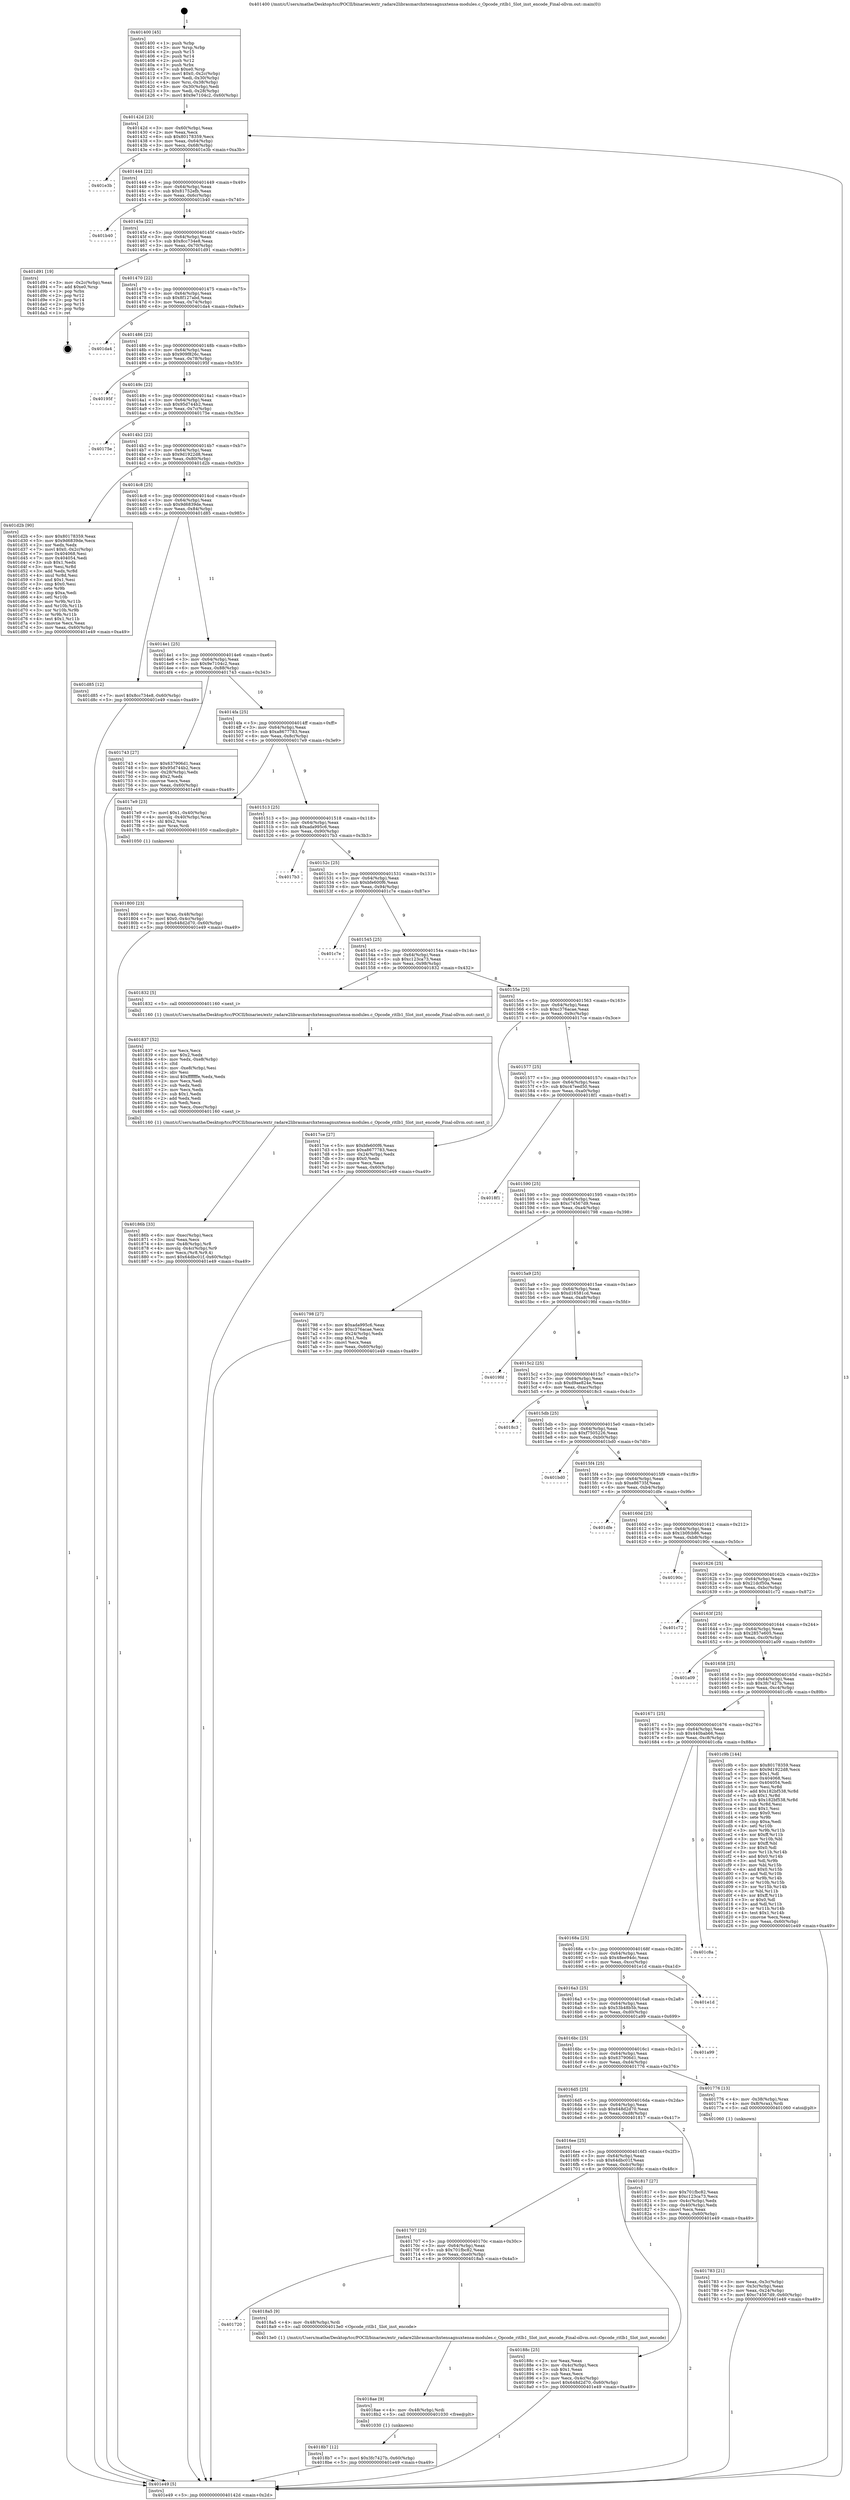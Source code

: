 digraph "0x401400" {
  label = "0x401400 (/mnt/c/Users/mathe/Desktop/tcc/POCII/binaries/extr_radare2librasmarchxtensagnuxtensa-modules.c_Opcode_ritlb1_Slot_inst_encode_Final-ollvm.out::main(0))"
  labelloc = "t"
  node[shape=record]

  Entry [label="",width=0.3,height=0.3,shape=circle,fillcolor=black,style=filled]
  "0x40142d" [label="{
     0x40142d [23]\l
     | [instrs]\l
     &nbsp;&nbsp;0x40142d \<+3\>: mov -0x60(%rbp),%eax\l
     &nbsp;&nbsp;0x401430 \<+2\>: mov %eax,%ecx\l
     &nbsp;&nbsp;0x401432 \<+6\>: sub $0x80178359,%ecx\l
     &nbsp;&nbsp;0x401438 \<+3\>: mov %eax,-0x64(%rbp)\l
     &nbsp;&nbsp;0x40143b \<+3\>: mov %ecx,-0x68(%rbp)\l
     &nbsp;&nbsp;0x40143e \<+6\>: je 0000000000401e3b \<main+0xa3b\>\l
  }"]
  "0x401e3b" [label="{
     0x401e3b\l
  }", style=dashed]
  "0x401444" [label="{
     0x401444 [22]\l
     | [instrs]\l
     &nbsp;&nbsp;0x401444 \<+5\>: jmp 0000000000401449 \<main+0x49\>\l
     &nbsp;&nbsp;0x401449 \<+3\>: mov -0x64(%rbp),%eax\l
     &nbsp;&nbsp;0x40144c \<+5\>: sub $0x81752efb,%eax\l
     &nbsp;&nbsp;0x401451 \<+3\>: mov %eax,-0x6c(%rbp)\l
     &nbsp;&nbsp;0x401454 \<+6\>: je 0000000000401b40 \<main+0x740\>\l
  }"]
  Exit [label="",width=0.3,height=0.3,shape=circle,fillcolor=black,style=filled,peripheries=2]
  "0x401b40" [label="{
     0x401b40\l
  }", style=dashed]
  "0x40145a" [label="{
     0x40145a [22]\l
     | [instrs]\l
     &nbsp;&nbsp;0x40145a \<+5\>: jmp 000000000040145f \<main+0x5f\>\l
     &nbsp;&nbsp;0x40145f \<+3\>: mov -0x64(%rbp),%eax\l
     &nbsp;&nbsp;0x401462 \<+5\>: sub $0x8cc734e8,%eax\l
     &nbsp;&nbsp;0x401467 \<+3\>: mov %eax,-0x70(%rbp)\l
     &nbsp;&nbsp;0x40146a \<+6\>: je 0000000000401d91 \<main+0x991\>\l
  }"]
  "0x4018b7" [label="{
     0x4018b7 [12]\l
     | [instrs]\l
     &nbsp;&nbsp;0x4018b7 \<+7\>: movl $0x3fc7427b,-0x60(%rbp)\l
     &nbsp;&nbsp;0x4018be \<+5\>: jmp 0000000000401e49 \<main+0xa49\>\l
  }"]
  "0x401d91" [label="{
     0x401d91 [19]\l
     | [instrs]\l
     &nbsp;&nbsp;0x401d91 \<+3\>: mov -0x2c(%rbp),%eax\l
     &nbsp;&nbsp;0x401d94 \<+7\>: add $0xe0,%rsp\l
     &nbsp;&nbsp;0x401d9b \<+1\>: pop %rbx\l
     &nbsp;&nbsp;0x401d9c \<+2\>: pop %r12\l
     &nbsp;&nbsp;0x401d9e \<+2\>: pop %r14\l
     &nbsp;&nbsp;0x401da0 \<+2\>: pop %r15\l
     &nbsp;&nbsp;0x401da2 \<+1\>: pop %rbp\l
     &nbsp;&nbsp;0x401da3 \<+1\>: ret\l
  }"]
  "0x401470" [label="{
     0x401470 [22]\l
     | [instrs]\l
     &nbsp;&nbsp;0x401470 \<+5\>: jmp 0000000000401475 \<main+0x75\>\l
     &nbsp;&nbsp;0x401475 \<+3\>: mov -0x64(%rbp),%eax\l
     &nbsp;&nbsp;0x401478 \<+5\>: sub $0x8f127abd,%eax\l
     &nbsp;&nbsp;0x40147d \<+3\>: mov %eax,-0x74(%rbp)\l
     &nbsp;&nbsp;0x401480 \<+6\>: je 0000000000401da4 \<main+0x9a4\>\l
  }"]
  "0x4018ae" [label="{
     0x4018ae [9]\l
     | [instrs]\l
     &nbsp;&nbsp;0x4018ae \<+4\>: mov -0x48(%rbp),%rdi\l
     &nbsp;&nbsp;0x4018b2 \<+5\>: call 0000000000401030 \<free@plt\>\l
     | [calls]\l
     &nbsp;&nbsp;0x401030 \{1\} (unknown)\l
  }"]
  "0x401da4" [label="{
     0x401da4\l
  }", style=dashed]
  "0x401486" [label="{
     0x401486 [22]\l
     | [instrs]\l
     &nbsp;&nbsp;0x401486 \<+5\>: jmp 000000000040148b \<main+0x8b\>\l
     &nbsp;&nbsp;0x40148b \<+3\>: mov -0x64(%rbp),%eax\l
     &nbsp;&nbsp;0x40148e \<+5\>: sub $0x909f826c,%eax\l
     &nbsp;&nbsp;0x401493 \<+3\>: mov %eax,-0x78(%rbp)\l
     &nbsp;&nbsp;0x401496 \<+6\>: je 000000000040195f \<main+0x55f\>\l
  }"]
  "0x401720" [label="{
     0x401720\l
  }", style=dashed]
  "0x40195f" [label="{
     0x40195f\l
  }", style=dashed]
  "0x40149c" [label="{
     0x40149c [22]\l
     | [instrs]\l
     &nbsp;&nbsp;0x40149c \<+5\>: jmp 00000000004014a1 \<main+0xa1\>\l
     &nbsp;&nbsp;0x4014a1 \<+3\>: mov -0x64(%rbp),%eax\l
     &nbsp;&nbsp;0x4014a4 \<+5\>: sub $0x95d744b2,%eax\l
     &nbsp;&nbsp;0x4014a9 \<+3\>: mov %eax,-0x7c(%rbp)\l
     &nbsp;&nbsp;0x4014ac \<+6\>: je 000000000040175e \<main+0x35e\>\l
  }"]
  "0x4018a5" [label="{
     0x4018a5 [9]\l
     | [instrs]\l
     &nbsp;&nbsp;0x4018a5 \<+4\>: mov -0x48(%rbp),%rdi\l
     &nbsp;&nbsp;0x4018a9 \<+5\>: call 00000000004013e0 \<Opcode_ritlb1_Slot_inst_encode\>\l
     | [calls]\l
     &nbsp;&nbsp;0x4013e0 \{1\} (/mnt/c/Users/mathe/Desktop/tcc/POCII/binaries/extr_radare2librasmarchxtensagnuxtensa-modules.c_Opcode_ritlb1_Slot_inst_encode_Final-ollvm.out::Opcode_ritlb1_Slot_inst_encode)\l
  }"]
  "0x40175e" [label="{
     0x40175e\l
  }", style=dashed]
  "0x4014b2" [label="{
     0x4014b2 [22]\l
     | [instrs]\l
     &nbsp;&nbsp;0x4014b2 \<+5\>: jmp 00000000004014b7 \<main+0xb7\>\l
     &nbsp;&nbsp;0x4014b7 \<+3\>: mov -0x64(%rbp),%eax\l
     &nbsp;&nbsp;0x4014ba \<+5\>: sub $0x9d1922d8,%eax\l
     &nbsp;&nbsp;0x4014bf \<+3\>: mov %eax,-0x80(%rbp)\l
     &nbsp;&nbsp;0x4014c2 \<+6\>: je 0000000000401d2b \<main+0x92b\>\l
  }"]
  "0x401707" [label="{
     0x401707 [25]\l
     | [instrs]\l
     &nbsp;&nbsp;0x401707 \<+5\>: jmp 000000000040170c \<main+0x30c\>\l
     &nbsp;&nbsp;0x40170c \<+3\>: mov -0x64(%rbp),%eax\l
     &nbsp;&nbsp;0x40170f \<+5\>: sub $0x701fbc82,%eax\l
     &nbsp;&nbsp;0x401714 \<+6\>: mov %eax,-0xe0(%rbp)\l
     &nbsp;&nbsp;0x40171a \<+6\>: je 00000000004018a5 \<main+0x4a5\>\l
  }"]
  "0x401d2b" [label="{
     0x401d2b [90]\l
     | [instrs]\l
     &nbsp;&nbsp;0x401d2b \<+5\>: mov $0x80178359,%eax\l
     &nbsp;&nbsp;0x401d30 \<+5\>: mov $0x9d6839de,%ecx\l
     &nbsp;&nbsp;0x401d35 \<+2\>: xor %edx,%edx\l
     &nbsp;&nbsp;0x401d37 \<+7\>: movl $0x0,-0x2c(%rbp)\l
     &nbsp;&nbsp;0x401d3e \<+7\>: mov 0x404068,%esi\l
     &nbsp;&nbsp;0x401d45 \<+7\>: mov 0x404054,%edi\l
     &nbsp;&nbsp;0x401d4c \<+3\>: sub $0x1,%edx\l
     &nbsp;&nbsp;0x401d4f \<+3\>: mov %esi,%r8d\l
     &nbsp;&nbsp;0x401d52 \<+3\>: add %edx,%r8d\l
     &nbsp;&nbsp;0x401d55 \<+4\>: imul %r8d,%esi\l
     &nbsp;&nbsp;0x401d59 \<+3\>: and $0x1,%esi\l
     &nbsp;&nbsp;0x401d5c \<+3\>: cmp $0x0,%esi\l
     &nbsp;&nbsp;0x401d5f \<+4\>: sete %r9b\l
     &nbsp;&nbsp;0x401d63 \<+3\>: cmp $0xa,%edi\l
     &nbsp;&nbsp;0x401d66 \<+4\>: setl %r10b\l
     &nbsp;&nbsp;0x401d6a \<+3\>: mov %r9b,%r11b\l
     &nbsp;&nbsp;0x401d6d \<+3\>: and %r10b,%r11b\l
     &nbsp;&nbsp;0x401d70 \<+3\>: xor %r10b,%r9b\l
     &nbsp;&nbsp;0x401d73 \<+3\>: or %r9b,%r11b\l
     &nbsp;&nbsp;0x401d76 \<+4\>: test $0x1,%r11b\l
     &nbsp;&nbsp;0x401d7a \<+3\>: cmovne %ecx,%eax\l
     &nbsp;&nbsp;0x401d7d \<+3\>: mov %eax,-0x60(%rbp)\l
     &nbsp;&nbsp;0x401d80 \<+5\>: jmp 0000000000401e49 \<main+0xa49\>\l
  }"]
  "0x4014c8" [label="{
     0x4014c8 [25]\l
     | [instrs]\l
     &nbsp;&nbsp;0x4014c8 \<+5\>: jmp 00000000004014cd \<main+0xcd\>\l
     &nbsp;&nbsp;0x4014cd \<+3\>: mov -0x64(%rbp),%eax\l
     &nbsp;&nbsp;0x4014d0 \<+5\>: sub $0x9d6839de,%eax\l
     &nbsp;&nbsp;0x4014d5 \<+6\>: mov %eax,-0x84(%rbp)\l
     &nbsp;&nbsp;0x4014db \<+6\>: je 0000000000401d85 \<main+0x985\>\l
  }"]
  "0x40188c" [label="{
     0x40188c [25]\l
     | [instrs]\l
     &nbsp;&nbsp;0x40188c \<+2\>: xor %eax,%eax\l
     &nbsp;&nbsp;0x40188e \<+3\>: mov -0x4c(%rbp),%ecx\l
     &nbsp;&nbsp;0x401891 \<+3\>: sub $0x1,%eax\l
     &nbsp;&nbsp;0x401894 \<+2\>: sub %eax,%ecx\l
     &nbsp;&nbsp;0x401896 \<+3\>: mov %ecx,-0x4c(%rbp)\l
     &nbsp;&nbsp;0x401899 \<+7\>: movl $0x648d2d70,-0x60(%rbp)\l
     &nbsp;&nbsp;0x4018a0 \<+5\>: jmp 0000000000401e49 \<main+0xa49\>\l
  }"]
  "0x401d85" [label="{
     0x401d85 [12]\l
     | [instrs]\l
     &nbsp;&nbsp;0x401d85 \<+7\>: movl $0x8cc734e8,-0x60(%rbp)\l
     &nbsp;&nbsp;0x401d8c \<+5\>: jmp 0000000000401e49 \<main+0xa49\>\l
  }"]
  "0x4014e1" [label="{
     0x4014e1 [25]\l
     | [instrs]\l
     &nbsp;&nbsp;0x4014e1 \<+5\>: jmp 00000000004014e6 \<main+0xe6\>\l
     &nbsp;&nbsp;0x4014e6 \<+3\>: mov -0x64(%rbp),%eax\l
     &nbsp;&nbsp;0x4014e9 \<+5\>: sub $0x9e7104c2,%eax\l
     &nbsp;&nbsp;0x4014ee \<+6\>: mov %eax,-0x88(%rbp)\l
     &nbsp;&nbsp;0x4014f4 \<+6\>: je 0000000000401743 \<main+0x343\>\l
  }"]
  "0x40186b" [label="{
     0x40186b [33]\l
     | [instrs]\l
     &nbsp;&nbsp;0x40186b \<+6\>: mov -0xec(%rbp),%ecx\l
     &nbsp;&nbsp;0x401871 \<+3\>: imul %eax,%ecx\l
     &nbsp;&nbsp;0x401874 \<+4\>: mov -0x48(%rbp),%r8\l
     &nbsp;&nbsp;0x401878 \<+4\>: movslq -0x4c(%rbp),%r9\l
     &nbsp;&nbsp;0x40187c \<+4\>: mov %ecx,(%r8,%r9,4)\l
     &nbsp;&nbsp;0x401880 \<+7\>: movl $0x64dbc01f,-0x60(%rbp)\l
     &nbsp;&nbsp;0x401887 \<+5\>: jmp 0000000000401e49 \<main+0xa49\>\l
  }"]
  "0x401743" [label="{
     0x401743 [27]\l
     | [instrs]\l
     &nbsp;&nbsp;0x401743 \<+5\>: mov $0x637906d1,%eax\l
     &nbsp;&nbsp;0x401748 \<+5\>: mov $0x95d744b2,%ecx\l
     &nbsp;&nbsp;0x40174d \<+3\>: mov -0x28(%rbp),%edx\l
     &nbsp;&nbsp;0x401750 \<+3\>: cmp $0x2,%edx\l
     &nbsp;&nbsp;0x401753 \<+3\>: cmovne %ecx,%eax\l
     &nbsp;&nbsp;0x401756 \<+3\>: mov %eax,-0x60(%rbp)\l
     &nbsp;&nbsp;0x401759 \<+5\>: jmp 0000000000401e49 \<main+0xa49\>\l
  }"]
  "0x4014fa" [label="{
     0x4014fa [25]\l
     | [instrs]\l
     &nbsp;&nbsp;0x4014fa \<+5\>: jmp 00000000004014ff \<main+0xff\>\l
     &nbsp;&nbsp;0x4014ff \<+3\>: mov -0x64(%rbp),%eax\l
     &nbsp;&nbsp;0x401502 \<+5\>: sub $0xa8677783,%eax\l
     &nbsp;&nbsp;0x401507 \<+6\>: mov %eax,-0x8c(%rbp)\l
     &nbsp;&nbsp;0x40150d \<+6\>: je 00000000004017e9 \<main+0x3e9\>\l
  }"]
  "0x401e49" [label="{
     0x401e49 [5]\l
     | [instrs]\l
     &nbsp;&nbsp;0x401e49 \<+5\>: jmp 000000000040142d \<main+0x2d\>\l
  }"]
  "0x401400" [label="{
     0x401400 [45]\l
     | [instrs]\l
     &nbsp;&nbsp;0x401400 \<+1\>: push %rbp\l
     &nbsp;&nbsp;0x401401 \<+3\>: mov %rsp,%rbp\l
     &nbsp;&nbsp;0x401404 \<+2\>: push %r15\l
     &nbsp;&nbsp;0x401406 \<+2\>: push %r14\l
     &nbsp;&nbsp;0x401408 \<+2\>: push %r12\l
     &nbsp;&nbsp;0x40140a \<+1\>: push %rbx\l
     &nbsp;&nbsp;0x40140b \<+7\>: sub $0xe0,%rsp\l
     &nbsp;&nbsp;0x401412 \<+7\>: movl $0x0,-0x2c(%rbp)\l
     &nbsp;&nbsp;0x401419 \<+3\>: mov %edi,-0x30(%rbp)\l
     &nbsp;&nbsp;0x40141c \<+4\>: mov %rsi,-0x38(%rbp)\l
     &nbsp;&nbsp;0x401420 \<+3\>: mov -0x30(%rbp),%edi\l
     &nbsp;&nbsp;0x401423 \<+3\>: mov %edi,-0x28(%rbp)\l
     &nbsp;&nbsp;0x401426 \<+7\>: movl $0x9e7104c2,-0x60(%rbp)\l
  }"]
  "0x401837" [label="{
     0x401837 [52]\l
     | [instrs]\l
     &nbsp;&nbsp;0x401837 \<+2\>: xor %ecx,%ecx\l
     &nbsp;&nbsp;0x401839 \<+5\>: mov $0x2,%edx\l
     &nbsp;&nbsp;0x40183e \<+6\>: mov %edx,-0xe8(%rbp)\l
     &nbsp;&nbsp;0x401844 \<+1\>: cltd\l
     &nbsp;&nbsp;0x401845 \<+6\>: mov -0xe8(%rbp),%esi\l
     &nbsp;&nbsp;0x40184b \<+2\>: idiv %esi\l
     &nbsp;&nbsp;0x40184d \<+6\>: imul $0xfffffffe,%edx,%edx\l
     &nbsp;&nbsp;0x401853 \<+2\>: mov %ecx,%edi\l
     &nbsp;&nbsp;0x401855 \<+2\>: sub %edx,%edi\l
     &nbsp;&nbsp;0x401857 \<+2\>: mov %ecx,%edx\l
     &nbsp;&nbsp;0x401859 \<+3\>: sub $0x1,%edx\l
     &nbsp;&nbsp;0x40185c \<+2\>: add %edx,%edi\l
     &nbsp;&nbsp;0x40185e \<+2\>: sub %edi,%ecx\l
     &nbsp;&nbsp;0x401860 \<+6\>: mov %ecx,-0xec(%rbp)\l
     &nbsp;&nbsp;0x401866 \<+5\>: call 0000000000401160 \<next_i\>\l
     | [calls]\l
     &nbsp;&nbsp;0x401160 \{1\} (/mnt/c/Users/mathe/Desktop/tcc/POCII/binaries/extr_radare2librasmarchxtensagnuxtensa-modules.c_Opcode_ritlb1_Slot_inst_encode_Final-ollvm.out::next_i)\l
  }"]
  "0x4017e9" [label="{
     0x4017e9 [23]\l
     | [instrs]\l
     &nbsp;&nbsp;0x4017e9 \<+7\>: movl $0x1,-0x40(%rbp)\l
     &nbsp;&nbsp;0x4017f0 \<+4\>: movslq -0x40(%rbp),%rax\l
     &nbsp;&nbsp;0x4017f4 \<+4\>: shl $0x2,%rax\l
     &nbsp;&nbsp;0x4017f8 \<+3\>: mov %rax,%rdi\l
     &nbsp;&nbsp;0x4017fb \<+5\>: call 0000000000401050 \<malloc@plt\>\l
     | [calls]\l
     &nbsp;&nbsp;0x401050 \{1\} (unknown)\l
  }"]
  "0x401513" [label="{
     0x401513 [25]\l
     | [instrs]\l
     &nbsp;&nbsp;0x401513 \<+5\>: jmp 0000000000401518 \<main+0x118\>\l
     &nbsp;&nbsp;0x401518 \<+3\>: mov -0x64(%rbp),%eax\l
     &nbsp;&nbsp;0x40151b \<+5\>: sub $0xada995c6,%eax\l
     &nbsp;&nbsp;0x401520 \<+6\>: mov %eax,-0x90(%rbp)\l
     &nbsp;&nbsp;0x401526 \<+6\>: je 00000000004017b3 \<main+0x3b3\>\l
  }"]
  "0x4016ee" [label="{
     0x4016ee [25]\l
     | [instrs]\l
     &nbsp;&nbsp;0x4016ee \<+5\>: jmp 00000000004016f3 \<main+0x2f3\>\l
     &nbsp;&nbsp;0x4016f3 \<+3\>: mov -0x64(%rbp),%eax\l
     &nbsp;&nbsp;0x4016f6 \<+5\>: sub $0x64dbc01f,%eax\l
     &nbsp;&nbsp;0x4016fb \<+6\>: mov %eax,-0xdc(%rbp)\l
     &nbsp;&nbsp;0x401701 \<+6\>: je 000000000040188c \<main+0x48c\>\l
  }"]
  "0x4017b3" [label="{
     0x4017b3\l
  }", style=dashed]
  "0x40152c" [label="{
     0x40152c [25]\l
     | [instrs]\l
     &nbsp;&nbsp;0x40152c \<+5\>: jmp 0000000000401531 \<main+0x131\>\l
     &nbsp;&nbsp;0x401531 \<+3\>: mov -0x64(%rbp),%eax\l
     &nbsp;&nbsp;0x401534 \<+5\>: sub $0xbfe600f6,%eax\l
     &nbsp;&nbsp;0x401539 \<+6\>: mov %eax,-0x94(%rbp)\l
     &nbsp;&nbsp;0x40153f \<+6\>: je 0000000000401c7e \<main+0x87e\>\l
  }"]
  "0x401817" [label="{
     0x401817 [27]\l
     | [instrs]\l
     &nbsp;&nbsp;0x401817 \<+5\>: mov $0x701fbc82,%eax\l
     &nbsp;&nbsp;0x40181c \<+5\>: mov $0xc123ca73,%ecx\l
     &nbsp;&nbsp;0x401821 \<+3\>: mov -0x4c(%rbp),%edx\l
     &nbsp;&nbsp;0x401824 \<+3\>: cmp -0x40(%rbp),%edx\l
     &nbsp;&nbsp;0x401827 \<+3\>: cmovl %ecx,%eax\l
     &nbsp;&nbsp;0x40182a \<+3\>: mov %eax,-0x60(%rbp)\l
     &nbsp;&nbsp;0x40182d \<+5\>: jmp 0000000000401e49 \<main+0xa49\>\l
  }"]
  "0x401c7e" [label="{
     0x401c7e\l
  }", style=dashed]
  "0x401545" [label="{
     0x401545 [25]\l
     | [instrs]\l
     &nbsp;&nbsp;0x401545 \<+5\>: jmp 000000000040154a \<main+0x14a\>\l
     &nbsp;&nbsp;0x40154a \<+3\>: mov -0x64(%rbp),%eax\l
     &nbsp;&nbsp;0x40154d \<+5\>: sub $0xc123ca73,%eax\l
     &nbsp;&nbsp;0x401552 \<+6\>: mov %eax,-0x98(%rbp)\l
     &nbsp;&nbsp;0x401558 \<+6\>: je 0000000000401832 \<main+0x432\>\l
  }"]
  "0x401800" [label="{
     0x401800 [23]\l
     | [instrs]\l
     &nbsp;&nbsp;0x401800 \<+4\>: mov %rax,-0x48(%rbp)\l
     &nbsp;&nbsp;0x401804 \<+7\>: movl $0x0,-0x4c(%rbp)\l
     &nbsp;&nbsp;0x40180b \<+7\>: movl $0x648d2d70,-0x60(%rbp)\l
     &nbsp;&nbsp;0x401812 \<+5\>: jmp 0000000000401e49 \<main+0xa49\>\l
  }"]
  "0x401832" [label="{
     0x401832 [5]\l
     | [instrs]\l
     &nbsp;&nbsp;0x401832 \<+5\>: call 0000000000401160 \<next_i\>\l
     | [calls]\l
     &nbsp;&nbsp;0x401160 \{1\} (/mnt/c/Users/mathe/Desktop/tcc/POCII/binaries/extr_radare2librasmarchxtensagnuxtensa-modules.c_Opcode_ritlb1_Slot_inst_encode_Final-ollvm.out::next_i)\l
  }"]
  "0x40155e" [label="{
     0x40155e [25]\l
     | [instrs]\l
     &nbsp;&nbsp;0x40155e \<+5\>: jmp 0000000000401563 \<main+0x163\>\l
     &nbsp;&nbsp;0x401563 \<+3\>: mov -0x64(%rbp),%eax\l
     &nbsp;&nbsp;0x401566 \<+5\>: sub $0xc376acae,%eax\l
     &nbsp;&nbsp;0x40156b \<+6\>: mov %eax,-0x9c(%rbp)\l
     &nbsp;&nbsp;0x401571 \<+6\>: je 00000000004017ce \<main+0x3ce\>\l
  }"]
  "0x401783" [label="{
     0x401783 [21]\l
     | [instrs]\l
     &nbsp;&nbsp;0x401783 \<+3\>: mov %eax,-0x3c(%rbp)\l
     &nbsp;&nbsp;0x401786 \<+3\>: mov -0x3c(%rbp),%eax\l
     &nbsp;&nbsp;0x401789 \<+3\>: mov %eax,-0x24(%rbp)\l
     &nbsp;&nbsp;0x40178c \<+7\>: movl $0xc74567d9,-0x60(%rbp)\l
     &nbsp;&nbsp;0x401793 \<+5\>: jmp 0000000000401e49 \<main+0xa49\>\l
  }"]
  "0x4017ce" [label="{
     0x4017ce [27]\l
     | [instrs]\l
     &nbsp;&nbsp;0x4017ce \<+5\>: mov $0xbfe600f6,%eax\l
     &nbsp;&nbsp;0x4017d3 \<+5\>: mov $0xa8677783,%ecx\l
     &nbsp;&nbsp;0x4017d8 \<+3\>: mov -0x24(%rbp),%edx\l
     &nbsp;&nbsp;0x4017db \<+3\>: cmp $0x0,%edx\l
     &nbsp;&nbsp;0x4017de \<+3\>: cmove %ecx,%eax\l
     &nbsp;&nbsp;0x4017e1 \<+3\>: mov %eax,-0x60(%rbp)\l
     &nbsp;&nbsp;0x4017e4 \<+5\>: jmp 0000000000401e49 \<main+0xa49\>\l
  }"]
  "0x401577" [label="{
     0x401577 [25]\l
     | [instrs]\l
     &nbsp;&nbsp;0x401577 \<+5\>: jmp 000000000040157c \<main+0x17c\>\l
     &nbsp;&nbsp;0x40157c \<+3\>: mov -0x64(%rbp),%eax\l
     &nbsp;&nbsp;0x40157f \<+5\>: sub $0xc47eed50,%eax\l
     &nbsp;&nbsp;0x401584 \<+6\>: mov %eax,-0xa0(%rbp)\l
     &nbsp;&nbsp;0x40158a \<+6\>: je 00000000004018f1 \<main+0x4f1\>\l
  }"]
  "0x4016d5" [label="{
     0x4016d5 [25]\l
     | [instrs]\l
     &nbsp;&nbsp;0x4016d5 \<+5\>: jmp 00000000004016da \<main+0x2da\>\l
     &nbsp;&nbsp;0x4016da \<+3\>: mov -0x64(%rbp),%eax\l
     &nbsp;&nbsp;0x4016dd \<+5\>: sub $0x648d2d70,%eax\l
     &nbsp;&nbsp;0x4016e2 \<+6\>: mov %eax,-0xd8(%rbp)\l
     &nbsp;&nbsp;0x4016e8 \<+6\>: je 0000000000401817 \<main+0x417\>\l
  }"]
  "0x4018f1" [label="{
     0x4018f1\l
  }", style=dashed]
  "0x401590" [label="{
     0x401590 [25]\l
     | [instrs]\l
     &nbsp;&nbsp;0x401590 \<+5\>: jmp 0000000000401595 \<main+0x195\>\l
     &nbsp;&nbsp;0x401595 \<+3\>: mov -0x64(%rbp),%eax\l
     &nbsp;&nbsp;0x401598 \<+5\>: sub $0xc74567d9,%eax\l
     &nbsp;&nbsp;0x40159d \<+6\>: mov %eax,-0xa4(%rbp)\l
     &nbsp;&nbsp;0x4015a3 \<+6\>: je 0000000000401798 \<main+0x398\>\l
  }"]
  "0x401776" [label="{
     0x401776 [13]\l
     | [instrs]\l
     &nbsp;&nbsp;0x401776 \<+4\>: mov -0x38(%rbp),%rax\l
     &nbsp;&nbsp;0x40177a \<+4\>: mov 0x8(%rax),%rdi\l
     &nbsp;&nbsp;0x40177e \<+5\>: call 0000000000401060 \<atoi@plt\>\l
     | [calls]\l
     &nbsp;&nbsp;0x401060 \{1\} (unknown)\l
  }"]
  "0x401798" [label="{
     0x401798 [27]\l
     | [instrs]\l
     &nbsp;&nbsp;0x401798 \<+5\>: mov $0xada995c6,%eax\l
     &nbsp;&nbsp;0x40179d \<+5\>: mov $0xc376acae,%ecx\l
     &nbsp;&nbsp;0x4017a2 \<+3\>: mov -0x24(%rbp),%edx\l
     &nbsp;&nbsp;0x4017a5 \<+3\>: cmp $0x1,%edx\l
     &nbsp;&nbsp;0x4017a8 \<+3\>: cmovl %ecx,%eax\l
     &nbsp;&nbsp;0x4017ab \<+3\>: mov %eax,-0x60(%rbp)\l
     &nbsp;&nbsp;0x4017ae \<+5\>: jmp 0000000000401e49 \<main+0xa49\>\l
  }"]
  "0x4015a9" [label="{
     0x4015a9 [25]\l
     | [instrs]\l
     &nbsp;&nbsp;0x4015a9 \<+5\>: jmp 00000000004015ae \<main+0x1ae\>\l
     &nbsp;&nbsp;0x4015ae \<+3\>: mov -0x64(%rbp),%eax\l
     &nbsp;&nbsp;0x4015b1 \<+5\>: sub $0xd16581cd,%eax\l
     &nbsp;&nbsp;0x4015b6 \<+6\>: mov %eax,-0xa8(%rbp)\l
     &nbsp;&nbsp;0x4015bc \<+6\>: je 00000000004019fd \<main+0x5fd\>\l
  }"]
  "0x4016bc" [label="{
     0x4016bc [25]\l
     | [instrs]\l
     &nbsp;&nbsp;0x4016bc \<+5\>: jmp 00000000004016c1 \<main+0x2c1\>\l
     &nbsp;&nbsp;0x4016c1 \<+3\>: mov -0x64(%rbp),%eax\l
     &nbsp;&nbsp;0x4016c4 \<+5\>: sub $0x637906d1,%eax\l
     &nbsp;&nbsp;0x4016c9 \<+6\>: mov %eax,-0xd4(%rbp)\l
     &nbsp;&nbsp;0x4016cf \<+6\>: je 0000000000401776 \<main+0x376\>\l
  }"]
  "0x4019fd" [label="{
     0x4019fd\l
  }", style=dashed]
  "0x4015c2" [label="{
     0x4015c2 [25]\l
     | [instrs]\l
     &nbsp;&nbsp;0x4015c2 \<+5\>: jmp 00000000004015c7 \<main+0x1c7\>\l
     &nbsp;&nbsp;0x4015c7 \<+3\>: mov -0x64(%rbp),%eax\l
     &nbsp;&nbsp;0x4015ca \<+5\>: sub $0xd9ae824e,%eax\l
     &nbsp;&nbsp;0x4015cf \<+6\>: mov %eax,-0xac(%rbp)\l
     &nbsp;&nbsp;0x4015d5 \<+6\>: je 00000000004018c3 \<main+0x4c3\>\l
  }"]
  "0x401a99" [label="{
     0x401a99\l
  }", style=dashed]
  "0x4018c3" [label="{
     0x4018c3\l
  }", style=dashed]
  "0x4015db" [label="{
     0x4015db [25]\l
     | [instrs]\l
     &nbsp;&nbsp;0x4015db \<+5\>: jmp 00000000004015e0 \<main+0x1e0\>\l
     &nbsp;&nbsp;0x4015e0 \<+3\>: mov -0x64(%rbp),%eax\l
     &nbsp;&nbsp;0x4015e3 \<+5\>: sub $0xf7505226,%eax\l
     &nbsp;&nbsp;0x4015e8 \<+6\>: mov %eax,-0xb0(%rbp)\l
     &nbsp;&nbsp;0x4015ee \<+6\>: je 0000000000401bd0 \<main+0x7d0\>\l
  }"]
  "0x4016a3" [label="{
     0x4016a3 [25]\l
     | [instrs]\l
     &nbsp;&nbsp;0x4016a3 \<+5\>: jmp 00000000004016a8 \<main+0x2a8\>\l
     &nbsp;&nbsp;0x4016a8 \<+3\>: mov -0x64(%rbp),%eax\l
     &nbsp;&nbsp;0x4016ab \<+5\>: sub $0x53b48b5b,%eax\l
     &nbsp;&nbsp;0x4016b0 \<+6\>: mov %eax,-0xd0(%rbp)\l
     &nbsp;&nbsp;0x4016b6 \<+6\>: je 0000000000401a99 \<main+0x699\>\l
  }"]
  "0x401bd0" [label="{
     0x401bd0\l
  }", style=dashed]
  "0x4015f4" [label="{
     0x4015f4 [25]\l
     | [instrs]\l
     &nbsp;&nbsp;0x4015f4 \<+5\>: jmp 00000000004015f9 \<main+0x1f9\>\l
     &nbsp;&nbsp;0x4015f9 \<+3\>: mov -0x64(%rbp),%eax\l
     &nbsp;&nbsp;0x4015fc \<+5\>: sub $0xe86735f,%eax\l
     &nbsp;&nbsp;0x401601 \<+6\>: mov %eax,-0xb4(%rbp)\l
     &nbsp;&nbsp;0x401607 \<+6\>: je 0000000000401dfe \<main+0x9fe\>\l
  }"]
  "0x401e1d" [label="{
     0x401e1d\l
  }", style=dashed]
  "0x401dfe" [label="{
     0x401dfe\l
  }", style=dashed]
  "0x40160d" [label="{
     0x40160d [25]\l
     | [instrs]\l
     &nbsp;&nbsp;0x40160d \<+5\>: jmp 0000000000401612 \<main+0x212\>\l
     &nbsp;&nbsp;0x401612 \<+3\>: mov -0x64(%rbp),%eax\l
     &nbsp;&nbsp;0x401615 \<+5\>: sub $0x1b0fcb86,%eax\l
     &nbsp;&nbsp;0x40161a \<+6\>: mov %eax,-0xb8(%rbp)\l
     &nbsp;&nbsp;0x401620 \<+6\>: je 000000000040190c \<main+0x50c\>\l
  }"]
  "0x40168a" [label="{
     0x40168a [25]\l
     | [instrs]\l
     &nbsp;&nbsp;0x40168a \<+5\>: jmp 000000000040168f \<main+0x28f\>\l
     &nbsp;&nbsp;0x40168f \<+3\>: mov -0x64(%rbp),%eax\l
     &nbsp;&nbsp;0x401692 \<+5\>: sub $0x48ee94dc,%eax\l
     &nbsp;&nbsp;0x401697 \<+6\>: mov %eax,-0xcc(%rbp)\l
     &nbsp;&nbsp;0x40169d \<+6\>: je 0000000000401e1d \<main+0xa1d\>\l
  }"]
  "0x40190c" [label="{
     0x40190c\l
  }", style=dashed]
  "0x401626" [label="{
     0x401626 [25]\l
     | [instrs]\l
     &nbsp;&nbsp;0x401626 \<+5\>: jmp 000000000040162b \<main+0x22b\>\l
     &nbsp;&nbsp;0x40162b \<+3\>: mov -0x64(%rbp),%eax\l
     &nbsp;&nbsp;0x40162e \<+5\>: sub $0x21dcf50a,%eax\l
     &nbsp;&nbsp;0x401633 \<+6\>: mov %eax,-0xbc(%rbp)\l
     &nbsp;&nbsp;0x401639 \<+6\>: je 0000000000401c72 \<main+0x872\>\l
  }"]
  "0x401c8a" [label="{
     0x401c8a\l
  }", style=dashed]
  "0x401c72" [label="{
     0x401c72\l
  }", style=dashed]
  "0x40163f" [label="{
     0x40163f [25]\l
     | [instrs]\l
     &nbsp;&nbsp;0x40163f \<+5\>: jmp 0000000000401644 \<main+0x244\>\l
     &nbsp;&nbsp;0x401644 \<+3\>: mov -0x64(%rbp),%eax\l
     &nbsp;&nbsp;0x401647 \<+5\>: sub $0x2857e605,%eax\l
     &nbsp;&nbsp;0x40164c \<+6\>: mov %eax,-0xc0(%rbp)\l
     &nbsp;&nbsp;0x401652 \<+6\>: je 0000000000401a09 \<main+0x609\>\l
  }"]
  "0x401671" [label="{
     0x401671 [25]\l
     | [instrs]\l
     &nbsp;&nbsp;0x401671 \<+5\>: jmp 0000000000401676 \<main+0x276\>\l
     &nbsp;&nbsp;0x401676 \<+3\>: mov -0x64(%rbp),%eax\l
     &nbsp;&nbsp;0x401679 \<+5\>: sub $0x440bab66,%eax\l
     &nbsp;&nbsp;0x40167e \<+6\>: mov %eax,-0xc8(%rbp)\l
     &nbsp;&nbsp;0x401684 \<+6\>: je 0000000000401c8a \<main+0x88a\>\l
  }"]
  "0x401a09" [label="{
     0x401a09\l
  }", style=dashed]
  "0x401658" [label="{
     0x401658 [25]\l
     | [instrs]\l
     &nbsp;&nbsp;0x401658 \<+5\>: jmp 000000000040165d \<main+0x25d\>\l
     &nbsp;&nbsp;0x40165d \<+3\>: mov -0x64(%rbp),%eax\l
     &nbsp;&nbsp;0x401660 \<+5\>: sub $0x3fc7427b,%eax\l
     &nbsp;&nbsp;0x401665 \<+6\>: mov %eax,-0xc4(%rbp)\l
     &nbsp;&nbsp;0x40166b \<+6\>: je 0000000000401c9b \<main+0x89b\>\l
  }"]
  "0x401c9b" [label="{
     0x401c9b [144]\l
     | [instrs]\l
     &nbsp;&nbsp;0x401c9b \<+5\>: mov $0x80178359,%eax\l
     &nbsp;&nbsp;0x401ca0 \<+5\>: mov $0x9d1922d8,%ecx\l
     &nbsp;&nbsp;0x401ca5 \<+2\>: mov $0x1,%dl\l
     &nbsp;&nbsp;0x401ca7 \<+7\>: mov 0x404068,%esi\l
     &nbsp;&nbsp;0x401cae \<+7\>: mov 0x404054,%edi\l
     &nbsp;&nbsp;0x401cb5 \<+3\>: mov %esi,%r8d\l
     &nbsp;&nbsp;0x401cb8 \<+7\>: add $0x182bf538,%r8d\l
     &nbsp;&nbsp;0x401cbf \<+4\>: sub $0x1,%r8d\l
     &nbsp;&nbsp;0x401cc3 \<+7\>: sub $0x182bf538,%r8d\l
     &nbsp;&nbsp;0x401cca \<+4\>: imul %r8d,%esi\l
     &nbsp;&nbsp;0x401cce \<+3\>: and $0x1,%esi\l
     &nbsp;&nbsp;0x401cd1 \<+3\>: cmp $0x0,%esi\l
     &nbsp;&nbsp;0x401cd4 \<+4\>: sete %r9b\l
     &nbsp;&nbsp;0x401cd8 \<+3\>: cmp $0xa,%edi\l
     &nbsp;&nbsp;0x401cdb \<+4\>: setl %r10b\l
     &nbsp;&nbsp;0x401cdf \<+3\>: mov %r9b,%r11b\l
     &nbsp;&nbsp;0x401ce2 \<+4\>: xor $0xff,%r11b\l
     &nbsp;&nbsp;0x401ce6 \<+3\>: mov %r10b,%bl\l
     &nbsp;&nbsp;0x401ce9 \<+3\>: xor $0xff,%bl\l
     &nbsp;&nbsp;0x401cec \<+3\>: xor $0x0,%dl\l
     &nbsp;&nbsp;0x401cef \<+3\>: mov %r11b,%r14b\l
     &nbsp;&nbsp;0x401cf2 \<+4\>: and $0x0,%r14b\l
     &nbsp;&nbsp;0x401cf6 \<+3\>: and %dl,%r9b\l
     &nbsp;&nbsp;0x401cf9 \<+3\>: mov %bl,%r15b\l
     &nbsp;&nbsp;0x401cfc \<+4\>: and $0x0,%r15b\l
     &nbsp;&nbsp;0x401d00 \<+3\>: and %dl,%r10b\l
     &nbsp;&nbsp;0x401d03 \<+3\>: or %r9b,%r14b\l
     &nbsp;&nbsp;0x401d06 \<+3\>: or %r10b,%r15b\l
     &nbsp;&nbsp;0x401d09 \<+3\>: xor %r15b,%r14b\l
     &nbsp;&nbsp;0x401d0c \<+3\>: or %bl,%r11b\l
     &nbsp;&nbsp;0x401d0f \<+4\>: xor $0xff,%r11b\l
     &nbsp;&nbsp;0x401d13 \<+3\>: or $0x0,%dl\l
     &nbsp;&nbsp;0x401d16 \<+3\>: and %dl,%r11b\l
     &nbsp;&nbsp;0x401d19 \<+3\>: or %r11b,%r14b\l
     &nbsp;&nbsp;0x401d1c \<+4\>: test $0x1,%r14b\l
     &nbsp;&nbsp;0x401d20 \<+3\>: cmovne %ecx,%eax\l
     &nbsp;&nbsp;0x401d23 \<+3\>: mov %eax,-0x60(%rbp)\l
     &nbsp;&nbsp;0x401d26 \<+5\>: jmp 0000000000401e49 \<main+0xa49\>\l
  }"]
  Entry -> "0x401400" [label=" 1"]
  "0x40142d" -> "0x401e3b" [label=" 0"]
  "0x40142d" -> "0x401444" [label=" 14"]
  "0x401d91" -> Exit [label=" 1"]
  "0x401444" -> "0x401b40" [label=" 0"]
  "0x401444" -> "0x40145a" [label=" 14"]
  "0x401d85" -> "0x401e49" [label=" 1"]
  "0x40145a" -> "0x401d91" [label=" 1"]
  "0x40145a" -> "0x401470" [label=" 13"]
  "0x401d2b" -> "0x401e49" [label=" 1"]
  "0x401470" -> "0x401da4" [label=" 0"]
  "0x401470" -> "0x401486" [label=" 13"]
  "0x401c9b" -> "0x401e49" [label=" 1"]
  "0x401486" -> "0x40195f" [label=" 0"]
  "0x401486" -> "0x40149c" [label=" 13"]
  "0x4018b7" -> "0x401e49" [label=" 1"]
  "0x40149c" -> "0x40175e" [label=" 0"]
  "0x40149c" -> "0x4014b2" [label=" 13"]
  "0x4018ae" -> "0x4018b7" [label=" 1"]
  "0x4014b2" -> "0x401d2b" [label=" 1"]
  "0x4014b2" -> "0x4014c8" [label=" 12"]
  "0x401707" -> "0x401720" [label=" 0"]
  "0x4014c8" -> "0x401d85" [label=" 1"]
  "0x4014c8" -> "0x4014e1" [label=" 11"]
  "0x401707" -> "0x4018a5" [label=" 1"]
  "0x4014e1" -> "0x401743" [label=" 1"]
  "0x4014e1" -> "0x4014fa" [label=" 10"]
  "0x401743" -> "0x401e49" [label=" 1"]
  "0x401400" -> "0x40142d" [label=" 1"]
  "0x401e49" -> "0x40142d" [label=" 13"]
  "0x40188c" -> "0x401e49" [label=" 1"]
  "0x4014fa" -> "0x4017e9" [label=" 1"]
  "0x4014fa" -> "0x401513" [label=" 9"]
  "0x4016ee" -> "0x401707" [label=" 1"]
  "0x401513" -> "0x4017b3" [label=" 0"]
  "0x401513" -> "0x40152c" [label=" 9"]
  "0x4016ee" -> "0x40188c" [label=" 1"]
  "0x40152c" -> "0x401c7e" [label=" 0"]
  "0x40152c" -> "0x401545" [label=" 9"]
  "0x4018a5" -> "0x4018ae" [label=" 1"]
  "0x401545" -> "0x401832" [label=" 1"]
  "0x401545" -> "0x40155e" [label=" 8"]
  "0x401837" -> "0x40186b" [label=" 1"]
  "0x40155e" -> "0x4017ce" [label=" 1"]
  "0x40155e" -> "0x401577" [label=" 7"]
  "0x401832" -> "0x401837" [label=" 1"]
  "0x401577" -> "0x4018f1" [label=" 0"]
  "0x401577" -> "0x401590" [label=" 7"]
  "0x401817" -> "0x401e49" [label=" 2"]
  "0x401590" -> "0x401798" [label=" 1"]
  "0x401590" -> "0x4015a9" [label=" 6"]
  "0x4016d5" -> "0x4016ee" [label=" 2"]
  "0x4015a9" -> "0x4019fd" [label=" 0"]
  "0x4015a9" -> "0x4015c2" [label=" 6"]
  "0x40186b" -> "0x401e49" [label=" 1"]
  "0x4015c2" -> "0x4018c3" [label=" 0"]
  "0x4015c2" -> "0x4015db" [label=" 6"]
  "0x401800" -> "0x401e49" [label=" 1"]
  "0x4015db" -> "0x401bd0" [label=" 0"]
  "0x4015db" -> "0x4015f4" [label=" 6"]
  "0x4017ce" -> "0x401e49" [label=" 1"]
  "0x4015f4" -> "0x401dfe" [label=" 0"]
  "0x4015f4" -> "0x40160d" [label=" 6"]
  "0x401798" -> "0x401e49" [label=" 1"]
  "0x40160d" -> "0x40190c" [label=" 0"]
  "0x40160d" -> "0x401626" [label=" 6"]
  "0x401776" -> "0x401783" [label=" 1"]
  "0x401626" -> "0x401c72" [label=" 0"]
  "0x401626" -> "0x40163f" [label=" 6"]
  "0x4016bc" -> "0x4016d5" [label=" 4"]
  "0x40163f" -> "0x401a09" [label=" 0"]
  "0x40163f" -> "0x401658" [label=" 6"]
  "0x4016d5" -> "0x401817" [label=" 2"]
  "0x401658" -> "0x401c9b" [label=" 1"]
  "0x401658" -> "0x401671" [label=" 5"]
  "0x4016bc" -> "0x401776" [label=" 1"]
  "0x401671" -> "0x401c8a" [label=" 0"]
  "0x401671" -> "0x40168a" [label=" 5"]
  "0x401783" -> "0x401e49" [label=" 1"]
  "0x40168a" -> "0x401e1d" [label=" 0"]
  "0x40168a" -> "0x4016a3" [label=" 5"]
  "0x4017e9" -> "0x401800" [label=" 1"]
  "0x4016a3" -> "0x401a99" [label=" 0"]
  "0x4016a3" -> "0x4016bc" [label=" 5"]
}
